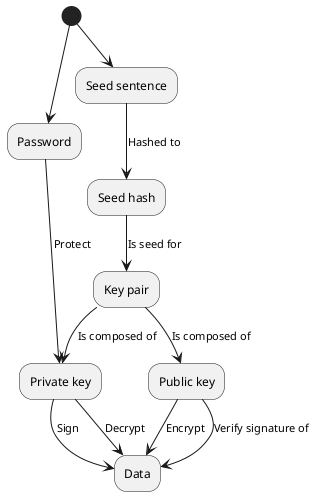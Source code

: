 @startuml crypto-flow

(*) --> "Password"
(*) --> "Seed sentence"
"Password" -->[Protect] "Private key"

"Private key" -->[Sign] "Data"
"Private key" -->[Decrypt] "Data"

"Public key" -->[Encrypt] "Data"
"Public key" -->[Verify signature of] "Data"

"Key pair" -->[Is composed of] "Private key"
"Key pair" -->[Is composed of] "Public key"

"Seed sentence" -->[Hashed to] "Seed hash"
"Seed hash" -->[Is seed for] "Key pair"

@enduml
